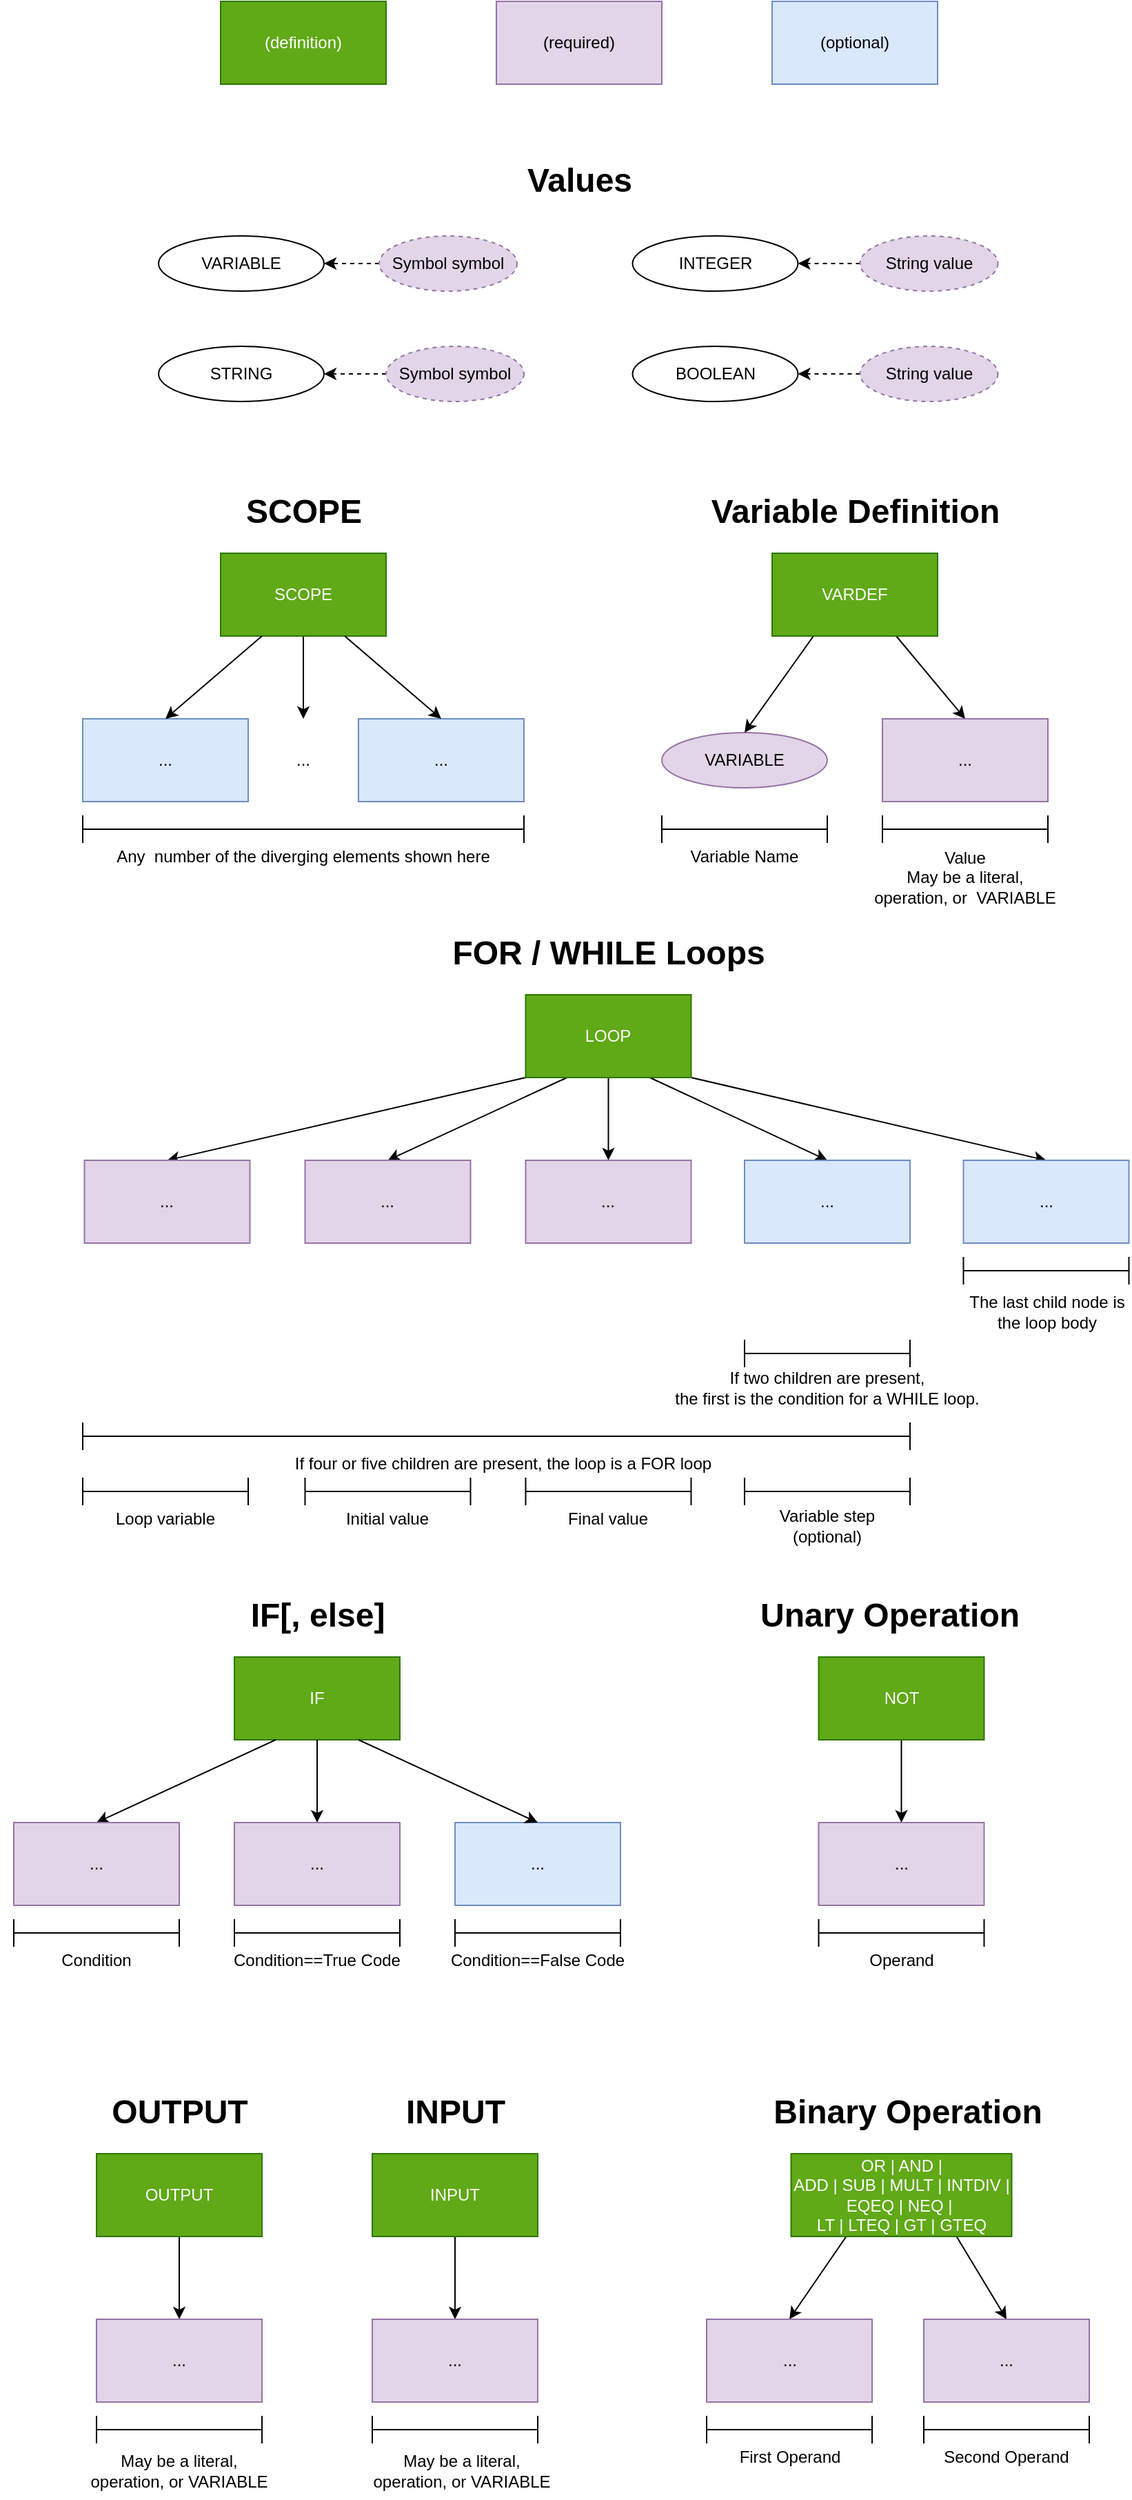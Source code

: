 <mxfile version="13.2.4" type="device" pages="3"><diagram id="3gEUB_VDXbJM-eZZe6hN" name="Constructs"><mxGraphModel dx="1599" dy="1656" grid="1" gridSize="10" guides="1" tooltips="1" connect="1" arrows="1" fold="1" page="1" pageScale="1" pageWidth="850" pageHeight="1100" math="0" shadow="0"><root><mxCell id="7AQj6DCGpAaZ35Ccs6LF-0"/><mxCell id="7AQj6DCGpAaZ35Ccs6LF-1" parent="7AQj6DCGpAaZ35Ccs6LF-0"/><mxCell id="lmhEe7831C_-789y7CmH-0" style="edgeStyle=orthogonalEdgeStyle;rounded=0;orthogonalLoop=1;jettySize=auto;html=1;exitX=0.5;exitY=1;exitDx=0;exitDy=0;startArrow=none;startFill=0;" parent="7AQj6DCGpAaZ35Ccs6LF-1" source="7AQj6DCGpAaZ35Ccs6LF-2" edge="1"><mxGeometry relative="1" as="geometry"><mxPoint x="200" y="210" as="targetPoint"/></mxGeometry></mxCell><mxCell id="7AQj6DCGpAaZ35Ccs6LF-2" value="SCOPE" style="rounded=0;whiteSpace=wrap;html=1;fillColor=#60a917;strokeColor=#2D7600;fontColor=#ffffff;" parent="7AQj6DCGpAaZ35Ccs6LF-1" vertex="1"><mxGeometry x="140" y="90" width="120" height="60" as="geometry"/></mxCell><mxCell id="I7ZKXssRVzEs4WmOMA8v-2" value="..." style="text;html=1;strokeColor=none;fillColor=none;align=center;verticalAlign=middle;whiteSpace=wrap;rounded=0;" parent="7AQj6DCGpAaZ35Ccs6LF-1" vertex="1"><mxGeometry x="180" y="230" width="40" height="20" as="geometry"/></mxCell><mxCell id="I7ZKXssRVzEs4WmOMA8v-3" value="" style="shape=crossbar;whiteSpace=wrap;html=1;rounded=1;" parent="7AQj6DCGpAaZ35Ccs6LF-1" vertex="1"><mxGeometry x="40" y="280" width="320" height="20" as="geometry"/></mxCell><mxCell id="I7ZKXssRVzEs4WmOMA8v-4" value="Any&amp;nbsp; number of the diverging elements shown here" style="text;html=1;strokeColor=none;fillColor=none;align=center;verticalAlign=middle;whiteSpace=wrap;rounded=0;" parent="7AQj6DCGpAaZ35Ccs6LF-1" vertex="1"><mxGeometry x="20" y="300" width="360" height="20" as="geometry"/></mxCell><mxCell id="5PmtXRFKXU0E3YIhtoqN-0" value="..." style="rounded=0;whiteSpace=wrap;html=1;fillColor=#dae8fc;strokeColor=#6c8ebf;" parent="7AQj6DCGpAaZ35Ccs6LF-1" vertex="1"><mxGeometry x="40" y="210" width="120" height="60" as="geometry"/></mxCell><mxCell id="5PmtXRFKXU0E3YIhtoqN-1" value="..." style="rounded=0;whiteSpace=wrap;html=1;fillColor=#dae8fc;strokeColor=#6c8ebf;" parent="7AQj6DCGpAaZ35Ccs6LF-1" vertex="1"><mxGeometry x="240" y="210" width="120" height="60" as="geometry"/></mxCell><mxCell id="JQ-QhIyXEZSSjoAelgjX-1" value="" style="endArrow=classic;html=1;exitX=0.75;exitY=1;exitDx=0;exitDy=0;entryX=0.5;entryY=0;entryDx=0;entryDy=0;" parent="7AQj6DCGpAaZ35Ccs6LF-1" source="7AQj6DCGpAaZ35Ccs6LF-2" target="5PmtXRFKXU0E3YIhtoqN-1" edge="1"><mxGeometry width="50" height="50" relative="1" as="geometry"><mxPoint x="170" y="420" as="sourcePoint"/><mxPoint x="220" y="370" as="targetPoint"/></mxGeometry></mxCell><mxCell id="JQ-QhIyXEZSSjoAelgjX-2" value="" style="endArrow=classic;html=1;exitX=0.25;exitY=1;exitDx=0;exitDy=0;entryX=0.5;entryY=0;entryDx=0;entryDy=0;" parent="7AQj6DCGpAaZ35Ccs6LF-1" source="7AQj6DCGpAaZ35Ccs6LF-2" target="5PmtXRFKXU0E3YIhtoqN-0" edge="1"><mxGeometry width="50" height="50" relative="1" as="geometry"><mxPoint x="175" y="380" as="sourcePoint"/><mxPoint x="225" y="330" as="targetPoint"/></mxGeometry></mxCell><mxCell id="lmhEe7831C_-789y7CmH-1" value="SCOPE" style="text;strokeColor=none;fillColor=none;html=1;fontSize=24;fontStyle=1;verticalAlign=middle;align=center;" parent="7AQj6DCGpAaZ35Ccs6LF-1" vertex="1"><mxGeometry x="150" y="40" width="100" height="40" as="geometry"/></mxCell><mxCell id="rEBL-9URlwLCl6-oXg5d-0" value="VARIABLE" style="ellipse;whiteSpace=wrap;html=1;fillColor=#e1d5e7;strokeColor=#9673a6;" parent="7AQj6DCGpAaZ35Ccs6LF-1" vertex="1"><mxGeometry x="460" y="220" width="120" height="40" as="geometry"/></mxCell><mxCell id="rEBL-9URlwLCl6-oXg5d-1" value="" style="endArrow=classic;html=1;entryX=0.5;entryY=0;entryDx=0;entryDy=0;exitX=0.75;exitY=1;exitDx=0;exitDy=0;" parent="7AQj6DCGpAaZ35Ccs6LF-1" source="rEBL-9URlwLCl6-oXg5d-6" target="rEBL-9URlwLCl6-oXg5d-7" edge="1"><mxGeometry width="50" height="50" relative="1" as="geometry"><mxPoint x="581.04" y="156" as="sourcePoint"/><mxPoint x="500" y="220" as="targetPoint"/></mxGeometry></mxCell><mxCell id="rEBL-9URlwLCl6-oXg5d-2" value="" style="endArrow=classic;html=1;exitX=0.25;exitY=1;exitDx=0;exitDy=0;entryX=0.5;entryY=0;entryDx=0;entryDy=0;" parent="7AQj6DCGpAaZ35Ccs6LF-1" source="rEBL-9URlwLCl6-oXg5d-6" target="rEBL-9URlwLCl6-oXg5d-0" edge="1"><mxGeometry width="50" height="50" relative="1" as="geometry"><mxPoint x="571.716" y="148.284" as="sourcePoint"/><mxPoint x="690" y="430" as="targetPoint"/></mxGeometry></mxCell><mxCell id="rEBL-9URlwLCl6-oXg5d-3" value="Value&lt;br&gt;May be a literal, operation, or&amp;nbsp;&amp;nbsp;VARIABLE" style="text;html=1;strokeColor=none;fillColor=none;align=center;verticalAlign=middle;whiteSpace=wrap;rounded=0;" parent="7AQj6DCGpAaZ35Ccs6LF-1" vertex="1"><mxGeometry x="610" y="300" width="140" height="50" as="geometry"/></mxCell><mxCell id="rEBL-9URlwLCl6-oXg5d-4" value="" style="shape=crossbar;whiteSpace=wrap;html=1;rounded=1;" parent="7AQj6DCGpAaZ35Ccs6LF-1" vertex="1"><mxGeometry x="460" y="280" width="120" height="20" as="geometry"/></mxCell><mxCell id="rEBL-9URlwLCl6-oXg5d-5" value="Variable Name" style="text;html=1;strokeColor=none;fillColor=none;align=center;verticalAlign=middle;whiteSpace=wrap;rounded=0;" parent="7AQj6DCGpAaZ35Ccs6LF-1" vertex="1"><mxGeometry x="465" y="300" width="110" height="20" as="geometry"/></mxCell><mxCell id="rEBL-9URlwLCl6-oXg5d-6" value="VARDEF" style="rounded=0;whiteSpace=wrap;html=1;fillColor=#60a917;strokeColor=#2D7600;fontColor=#ffffff;" parent="7AQj6DCGpAaZ35Ccs6LF-1" vertex="1"><mxGeometry x="540" y="90" width="120" height="60" as="geometry"/></mxCell><mxCell id="rEBL-9URlwLCl6-oXg5d-7" value="..." style="rounded=0;whiteSpace=wrap;html=1;fillColor=#e1d5e7;strokeColor=#9673a6;" parent="7AQj6DCGpAaZ35Ccs6LF-1" vertex="1"><mxGeometry x="620" y="210" width="120" height="60" as="geometry"/></mxCell><mxCell id="rEBL-9URlwLCl6-oXg5d-8" value="" style="shape=crossbar;whiteSpace=wrap;html=1;rounded=1;" parent="7AQj6DCGpAaZ35Ccs6LF-1" vertex="1"><mxGeometry x="620" y="280" width="120" height="20" as="geometry"/></mxCell><mxCell id="rEBL-9URlwLCl6-oXg5d-9" value="Variable Definition" style="text;strokeColor=none;fillColor=none;html=1;fontSize=24;fontStyle=1;verticalAlign=middle;align=center;labelBackgroundColor=none;" parent="7AQj6DCGpAaZ35Ccs6LF-1" vertex="1"><mxGeometry x="550" y="40" width="100" height="40" as="geometry"/></mxCell><mxCell id="GWzWC2e_Xk0r2HBeWY30-0" value="IF" style="rounded=0;whiteSpace=wrap;html=1;fillColor=#60a917;strokeColor=#2D7600;fontColor=#ffffff;" parent="7AQj6DCGpAaZ35Ccs6LF-1" vertex="1"><mxGeometry x="150" y="890" width="120" height="60" as="geometry"/></mxCell><mxCell id="GWzWC2e_Xk0r2HBeWY30-1" value="..." style="rounded=0;whiteSpace=wrap;html=1;fillColor=#ffe6cc;strokeColor=#d79b00;" parent="7AQj6DCGpAaZ35Ccs6LF-1" vertex="1"><mxGeometry x="150" y="1010" width="120" height="60" as="geometry"/></mxCell><mxCell id="GWzWC2e_Xk0r2HBeWY30-2" value="..." style="rounded=0;whiteSpace=wrap;html=1;fillColor=#dae8fc;strokeColor=#6c8ebf;" parent="7AQj6DCGpAaZ35Ccs6LF-1" vertex="1"><mxGeometry x="310" y="1010" width="120" height="60" as="geometry"/></mxCell><mxCell id="GWzWC2e_Xk0r2HBeWY30-3" value="..." style="rounded=0;whiteSpace=wrap;html=1;fillColor=#ffe6cc;strokeColor=#d79b00;" parent="7AQj6DCGpAaZ35Ccs6LF-1" vertex="1"><mxGeometry x="-10" y="1010" width="120" height="60" as="geometry"/></mxCell><mxCell id="GWzWC2e_Xk0r2HBeWY30-4" value="" style="shape=crossbar;whiteSpace=wrap;html=1;rounded=1;" parent="7AQj6DCGpAaZ35Ccs6LF-1" vertex="1"><mxGeometry x="-10" y="1080" width="120" height="20" as="geometry"/></mxCell><mxCell id="GWzWC2e_Xk0r2HBeWY30-5" value="" style="shape=crossbar;whiteSpace=wrap;html=1;rounded=1;" parent="7AQj6DCGpAaZ35Ccs6LF-1" vertex="1"><mxGeometry x="150" y="1080" width="120" height="20" as="geometry"/></mxCell><mxCell id="GWzWC2e_Xk0r2HBeWY30-6" value="" style="shape=crossbar;whiteSpace=wrap;html=1;rounded=1;" parent="7AQj6DCGpAaZ35Ccs6LF-1" vertex="1"><mxGeometry x="310" y="1080" width="120" height="20" as="geometry"/></mxCell><mxCell id="GWzWC2e_Xk0r2HBeWY30-7" value="Condition" style="text;html=1;strokeColor=none;fillColor=none;align=center;verticalAlign=middle;whiteSpace=wrap;rounded=0;" parent="7AQj6DCGpAaZ35Ccs6LF-1" vertex="1"><mxGeometry x="-20" y="1100" width="140" height="20" as="geometry"/></mxCell><mxCell id="GWzWC2e_Xk0r2HBeWY30-8" value="Condition==True Code" style="text;html=1;strokeColor=none;fillColor=none;align=center;verticalAlign=middle;whiteSpace=wrap;rounded=0;" parent="7AQj6DCGpAaZ35Ccs6LF-1" vertex="1"><mxGeometry x="140" y="1100" width="140" height="20" as="geometry"/></mxCell><mxCell id="GWzWC2e_Xk0r2HBeWY30-9" value="Condition==False Code" style="text;html=1;strokeColor=none;fillColor=none;align=center;verticalAlign=middle;whiteSpace=wrap;rounded=0;" parent="7AQj6DCGpAaZ35Ccs6LF-1" vertex="1"><mxGeometry x="300" y="1100" width="140" height="20" as="geometry"/></mxCell><mxCell id="GWzWC2e_Xk0r2HBeWY30-10" value="" style="endArrow=classic;html=1;exitX=0.75;exitY=1;exitDx=0;exitDy=0;entryX=0.5;entryY=0;entryDx=0;entryDy=0;" parent="7AQj6DCGpAaZ35Ccs6LF-1" source="GWzWC2e_Xk0r2HBeWY30-0" target="GWzWC2e_Xk0r2HBeWY30-2" edge="1"><mxGeometry width="50" height="50" relative="1" as="geometry"><mxPoint x="210" y="1060" as="sourcePoint"/><mxPoint x="260" y="1010" as="targetPoint"/></mxGeometry></mxCell><mxCell id="GWzWC2e_Xk0r2HBeWY30-11" value="" style="endArrow=classic;html=1;exitX=0.5;exitY=1;exitDx=0;exitDy=0;entryX=0.5;entryY=0;entryDx=0;entryDy=0;" parent="7AQj6DCGpAaZ35Ccs6LF-1" source="GWzWC2e_Xk0r2HBeWY30-0" target="GWzWC2e_Xk0r2HBeWY30-1" edge="1"><mxGeometry width="50" height="50" relative="1" as="geometry"><mxPoint x="210" y="1060" as="sourcePoint"/><mxPoint x="260" y="1010" as="targetPoint"/></mxGeometry></mxCell><mxCell id="GWzWC2e_Xk0r2HBeWY30-12" value="" style="endArrow=classic;html=1;exitX=0.25;exitY=1;exitDx=0;exitDy=0;entryX=0.5;entryY=0;entryDx=0;entryDy=0;" parent="7AQj6DCGpAaZ35Ccs6LF-1" source="GWzWC2e_Xk0r2HBeWY30-0" target="GWzWC2e_Xk0r2HBeWY30-3" edge="1"><mxGeometry width="50" height="50" relative="1" as="geometry"><mxPoint x="210" y="1060" as="sourcePoint"/><mxPoint x="260" y="1010" as="targetPoint"/></mxGeometry></mxCell><mxCell id="GWzWC2e_Xk0r2HBeWY30-13" value="..." style="rounded=0;whiteSpace=wrap;html=1;fillColor=#ffe6cc;strokeColor=#d79b00;" parent="7AQj6DCGpAaZ35Ccs6LF-1" vertex="1"><mxGeometry x="-10" y="1010" width="120" height="60" as="geometry"/></mxCell><mxCell id="GWzWC2e_Xk0r2HBeWY30-14" value="..." style="rounded=0;whiteSpace=wrap;html=1;fillColor=#ffe6cc;strokeColor=#d79b00;" parent="7AQj6DCGpAaZ35Ccs6LF-1" vertex="1"><mxGeometry x="150" y="1010" width="120" height="60" as="geometry"/></mxCell><mxCell id="GWzWC2e_Xk0r2HBeWY30-15" value="..." style="rounded=0;whiteSpace=wrap;html=1;fillColor=#e1d5e7;strokeColor=#9673a6;" parent="7AQj6DCGpAaZ35Ccs6LF-1" vertex="1"><mxGeometry x="-10" y="1010" width="120" height="60" as="geometry"/></mxCell><mxCell id="GWzWC2e_Xk0r2HBeWY30-16" value="..." style="rounded=0;whiteSpace=wrap;html=1;fillColor=#e1d5e7;strokeColor=#9673a6;" parent="7AQj6DCGpAaZ35Ccs6LF-1" vertex="1"><mxGeometry x="150" y="1010" width="120" height="60" as="geometry"/></mxCell><mxCell id="GWzWC2e_Xk0r2HBeWY30-17" value="IF[, else]" style="text;strokeColor=none;fillColor=none;html=1;fontSize=24;fontStyle=1;verticalAlign=middle;align=center;labelBackgroundColor=none;" parent="7AQj6DCGpAaZ35Ccs6LF-1" vertex="1"><mxGeometry x="160" y="840" width="100" height="40" as="geometry"/></mxCell><mxCell id="4lCH5jYpip824H-FSA8n-0" style="edgeStyle=orthogonalEdgeStyle;curved=1;orthogonalLoop=1;jettySize=auto;html=1;exitX=0.5;exitY=1;exitDx=0;exitDy=0;entryX=0.5;entryY=0;entryDx=0;entryDy=0;" parent="7AQj6DCGpAaZ35Ccs6LF-1" source="4lCH5jYpip824H-FSA8n-1" target="4lCH5jYpip824H-FSA8n-3" edge="1"><mxGeometry relative="1" as="geometry"/></mxCell><mxCell id="4lCH5jYpip824H-FSA8n-1" value="OUTPUT" style="rounded=0;whiteSpace=wrap;html=1;fillColor=#60a917;strokeColor=#2D7600;fontColor=#ffffff;" parent="7AQj6DCGpAaZ35Ccs6LF-1" vertex="1"><mxGeometry x="50" y="1250" width="120" height="60" as="geometry"/></mxCell><mxCell id="4lCH5jYpip824H-FSA8n-3" value="..." style="rounded=0;whiteSpace=wrap;html=1;fillColor=#e1d5e7;strokeColor=#9673a6;" parent="7AQj6DCGpAaZ35Ccs6LF-1" vertex="1"><mxGeometry x="50" y="1370" width="120" height="60" as="geometry"/></mxCell><mxCell id="4lCH5jYpip824H-FSA8n-6" value="" style="shape=crossbar;whiteSpace=wrap;html=1;rounded=1;" parent="7AQj6DCGpAaZ35Ccs6LF-1" vertex="1"><mxGeometry x="50" y="1440" width="120" height="20" as="geometry"/></mxCell><mxCell id="4lCH5jYpip824H-FSA8n-7" style="edgeStyle=orthogonalEdgeStyle;curved=1;orthogonalLoop=1;jettySize=auto;html=1;exitX=0.5;exitY=1;exitDx=0;exitDy=0;entryX=0.5;entryY=0;entryDx=0;entryDy=0;" parent="7AQj6DCGpAaZ35Ccs6LF-1" source="4lCH5jYpip824H-FSA8n-8" target="4lCH5jYpip824H-FSA8n-10" edge="1"><mxGeometry relative="1" as="geometry"/></mxCell><mxCell id="4lCH5jYpip824H-FSA8n-8" value="INPUT" style="rounded=0;whiteSpace=wrap;html=1;fillColor=#60a917;strokeColor=#2D7600;fontColor=#ffffff;" parent="7AQj6DCGpAaZ35Ccs6LF-1" vertex="1"><mxGeometry x="250" y="1250" width="120" height="60" as="geometry"/></mxCell><mxCell id="4lCH5jYpip824H-FSA8n-10" value="..." style="rounded=0;whiteSpace=wrap;html=1;fillColor=#e1d5e7;strokeColor=#9673a6;" parent="7AQj6DCGpAaZ35Ccs6LF-1" vertex="1"><mxGeometry x="250" y="1370" width="120" height="60" as="geometry"/></mxCell><mxCell id="4lCH5jYpip824H-FSA8n-13" value="" style="shape=crossbar;whiteSpace=wrap;html=1;rounded=1;" parent="7AQj6DCGpAaZ35Ccs6LF-1" vertex="1"><mxGeometry x="250" y="1440" width="120" height="20" as="geometry"/></mxCell><mxCell id="4lCH5jYpip824H-FSA8n-14" value="OUTPUT" style="text;strokeColor=none;fillColor=none;html=1;fontSize=24;fontStyle=1;verticalAlign=middle;align=center;labelBackgroundColor=none;" parent="7AQj6DCGpAaZ35Ccs6LF-1" vertex="1"><mxGeometry x="60" y="1200" width="100" height="40" as="geometry"/></mxCell><mxCell id="4lCH5jYpip824H-FSA8n-15" value="INPUT" style="text;strokeColor=none;fillColor=none;html=1;fontSize=24;fontStyle=1;verticalAlign=middle;align=center;labelBackgroundColor=none;" parent="7AQj6DCGpAaZ35Ccs6LF-1" vertex="1"><mxGeometry x="260" y="1200" width="100" height="40" as="geometry"/></mxCell><mxCell id="4lCH5jYpip824H-FSA8n-16" value="May be a literal, &lt;br&gt;operation, or VARIABLE" style="text;html=1;strokeColor=none;fillColor=none;align=center;verticalAlign=middle;whiteSpace=wrap;rounded=0;labelBackgroundColor=none;" parent="7AQj6DCGpAaZ35Ccs6LF-1" vertex="1"><mxGeometry x="30" y="1460" width="160" height="40" as="geometry"/></mxCell><mxCell id="JWPm9N3qNCtaOrcP0Yvb-0" value="" style="endArrow=classic;html=1;entryX=0.5;entryY=0;entryDx=0;entryDy=0;exitX=0.75;exitY=1;exitDx=0;exitDy=0;" parent="7AQj6DCGpAaZ35Ccs6LF-1" source="JWPm9N3qNCtaOrcP0Yvb-4" target="JWPm9N3qNCtaOrcP0Yvb-5" edge="1"><mxGeometry width="50" height="50" relative="1" as="geometry"><mxPoint x="614.79" y="1316" as="sourcePoint"/><mxPoint x="533.75" y="1380" as="targetPoint"/></mxGeometry></mxCell><mxCell id="JWPm9N3qNCtaOrcP0Yvb-1" value="" style="endArrow=classic;html=1;exitX=0.25;exitY=1;exitDx=0;exitDy=0;entryX=0.5;entryY=0;entryDx=0;entryDy=0;" parent="7AQj6DCGpAaZ35Ccs6LF-1" source="JWPm9N3qNCtaOrcP0Yvb-4" target="JWPm9N3qNCtaOrcP0Yvb-7" edge="1"><mxGeometry width="50" height="50" relative="1" as="geometry"><mxPoint x="605.466" y="1308.284" as="sourcePoint"/><mxPoint x="473.75" y="1380" as="targetPoint"/></mxGeometry></mxCell><mxCell id="JWPm9N3qNCtaOrcP0Yvb-2" value="" style="shape=crossbar;whiteSpace=wrap;html=1;rounded=1;" parent="7AQj6DCGpAaZ35Ccs6LF-1" vertex="1"><mxGeometry x="492.5" y="1440" width="120" height="20" as="geometry"/></mxCell><mxCell id="JWPm9N3qNCtaOrcP0Yvb-3" value="First Operand" style="text;html=1;strokeColor=none;fillColor=none;align=center;verticalAlign=middle;whiteSpace=wrap;rounded=0;" parent="7AQj6DCGpAaZ35Ccs6LF-1" vertex="1"><mxGeometry x="497.5" y="1460" width="110" height="20" as="geometry"/></mxCell><mxCell id="JWPm9N3qNCtaOrcP0Yvb-4" value="OR | AND | &lt;br&gt;ADD | SUB | MULT | INTDIV | EQEQ | NEQ |&amp;nbsp;&lt;br&gt;LT | LTEQ | GT | GTEQ" style="rounded=0;whiteSpace=wrap;html=1;fillColor=#60a917;strokeColor=#2D7600;fontColor=#ffffff;" parent="7AQj6DCGpAaZ35Ccs6LF-1" vertex="1"><mxGeometry x="553.75" y="1250" width="160" height="60" as="geometry"/></mxCell><mxCell id="JWPm9N3qNCtaOrcP0Yvb-5" value="..." style="rounded=0;whiteSpace=wrap;html=1;fillColor=#e1d5e7;strokeColor=#9673a6;" parent="7AQj6DCGpAaZ35Ccs6LF-1" vertex="1"><mxGeometry x="650" y="1370" width="120" height="60" as="geometry"/></mxCell><mxCell id="JWPm9N3qNCtaOrcP0Yvb-6" value="" style="shape=crossbar;whiteSpace=wrap;html=1;rounded=1;" parent="7AQj6DCGpAaZ35Ccs6LF-1" vertex="1"><mxGeometry x="650" y="1440" width="120" height="20" as="geometry"/></mxCell><mxCell id="JWPm9N3qNCtaOrcP0Yvb-7" value="..." style="rounded=0;whiteSpace=wrap;html=1;fillColor=#e1d5e7;strokeColor=#9673a6;" parent="7AQj6DCGpAaZ35Ccs6LF-1" vertex="1"><mxGeometry x="492.5" y="1370" width="120" height="60" as="geometry"/></mxCell><mxCell id="JWPm9N3qNCtaOrcP0Yvb-8" value="Binary Operation" style="text;strokeColor=none;fillColor=none;html=1;fontSize=24;fontStyle=1;verticalAlign=middle;align=center;labelBackgroundColor=none;" parent="7AQj6DCGpAaZ35Ccs6LF-1" vertex="1"><mxGeometry x="587.5" y="1200" width="100" height="40" as="geometry"/></mxCell><mxCell id="JWPm9N3qNCtaOrcP0Yvb-9" value="Second Operand" style="text;html=1;strokeColor=none;fillColor=none;align=center;verticalAlign=middle;whiteSpace=wrap;rounded=0;" parent="7AQj6DCGpAaZ35Ccs6LF-1" vertex="1"><mxGeometry x="655" y="1460" width="110" height="20" as="geometry"/></mxCell><mxCell id="JWPm9N3qNCtaOrcP0Yvb-10" value="" style="shape=crossbar;whiteSpace=wrap;html=1;rounded=1;" parent="7AQj6DCGpAaZ35Ccs6LF-1" vertex="1"><mxGeometry x="573.75" y="1080" width="120" height="20" as="geometry"/></mxCell><mxCell id="JWPm9N3qNCtaOrcP0Yvb-11" value="Operand" style="text;html=1;strokeColor=none;fillColor=none;align=center;verticalAlign=middle;whiteSpace=wrap;rounded=0;" parent="7AQj6DCGpAaZ35Ccs6LF-1" vertex="1"><mxGeometry x="578.75" y="1100" width="110" height="20" as="geometry"/></mxCell><mxCell id="JWPm9N3qNCtaOrcP0Yvb-12" value="..." style="rounded=0;whiteSpace=wrap;html=1;fillColor=#e1d5e7;strokeColor=#9673a6;" parent="7AQj6DCGpAaZ35Ccs6LF-1" vertex="1"><mxGeometry x="573.75" y="1010" width="120" height="60" as="geometry"/></mxCell><mxCell id="JWPm9N3qNCtaOrcP0Yvb-13" value="Unary Operation" style="text;strokeColor=none;fillColor=none;html=1;fontSize=24;fontStyle=1;verticalAlign=middle;align=center;labelBackgroundColor=none;" parent="7AQj6DCGpAaZ35Ccs6LF-1" vertex="1"><mxGeometry x="575" y="840" width="100" height="40" as="geometry"/></mxCell><mxCell id="eTAmkxJALa0yzcf3sGs0-0" value="(optional)" style="rounded=0;whiteSpace=wrap;html=1;fillColor=#dae8fc;strokeColor=#6c8ebf;" parent="7AQj6DCGpAaZ35Ccs6LF-1" vertex="1"><mxGeometry x="540" y="-310" width="120" height="60" as="geometry"/></mxCell><mxCell id="eTAmkxJALa0yzcf3sGs0-1" value="(required)" style="rounded=0;whiteSpace=wrap;html=1;fillColor=#e1d5e7;strokeColor=#9673a6;" parent="7AQj6DCGpAaZ35Ccs6LF-1" vertex="1"><mxGeometry x="340" y="-310" width="120" height="60" as="geometry"/></mxCell><mxCell id="eTAmkxJALa0yzcf3sGs0-2" value="(definition)" style="rounded=0;whiteSpace=wrap;html=1;fillColor=#60a917;strokeColor=#2D7600;fontColor=#ffffff;" parent="7AQj6DCGpAaZ35Ccs6LF-1" vertex="1"><mxGeometry x="140" y="-310" width="120" height="60" as="geometry"/></mxCell><mxCell id="qlFILjFyc_HGkbXNcc-J-0" value="VARIABLE" style="ellipse;whiteSpace=wrap;html=1;" parent="7AQj6DCGpAaZ35Ccs6LF-1" vertex="1"><mxGeometry x="95.0" y="-140" width="120" height="40" as="geometry"/></mxCell><mxCell id="qlFILjFyc_HGkbXNcc-J-1" style="edgeStyle=orthogonalEdgeStyle;rounded=0;orthogonalLoop=1;jettySize=auto;html=1;exitX=0;exitY=0.5;exitDx=0;exitDy=0;entryX=1;entryY=0.5;entryDx=0;entryDy=0;dashed=1;" parent="7AQj6DCGpAaZ35Ccs6LF-1" source="qlFILjFyc_HGkbXNcc-J-2" target="qlFILjFyc_HGkbXNcc-J-0" edge="1"><mxGeometry relative="1" as="geometry"/></mxCell><mxCell id="qlFILjFyc_HGkbXNcc-J-2" value="Symbol symbol" style="ellipse;whiteSpace=wrap;html=1;align=center;dashed=1;fillColor=#e1d5e7;strokeColor=#9673a6;" parent="7AQj6DCGpAaZ35Ccs6LF-1" vertex="1"><mxGeometry x="255" y="-140" width="100" height="40" as="geometry"/></mxCell><mxCell id="qlFILjFyc_HGkbXNcc-J-3" value="STRING" style="ellipse;whiteSpace=wrap;html=1;" parent="7AQj6DCGpAaZ35Ccs6LF-1" vertex="1"><mxGeometry x="95.0" y="-60" width="120" height="40" as="geometry"/></mxCell><mxCell id="qlFILjFyc_HGkbXNcc-J-4" style="edgeStyle=orthogonalEdgeStyle;rounded=0;orthogonalLoop=1;jettySize=auto;html=1;exitX=0;exitY=0.5;exitDx=0;exitDy=0;entryX=1;entryY=0.5;entryDx=0;entryDy=0;dashed=1;" parent="7AQj6DCGpAaZ35Ccs6LF-1" source="qlFILjFyc_HGkbXNcc-J-5" target="qlFILjFyc_HGkbXNcc-J-3" edge="1"><mxGeometry relative="1" as="geometry"/></mxCell><mxCell id="qlFILjFyc_HGkbXNcc-J-5" value="Symbol symbol" style="ellipse;whiteSpace=wrap;html=1;align=center;dashed=1;fillColor=#e1d5e7;strokeColor=#9673a6;" parent="7AQj6DCGpAaZ35Ccs6LF-1" vertex="1"><mxGeometry x="260" y="-60" width="100" height="40" as="geometry"/></mxCell><mxCell id="qlFILjFyc_HGkbXNcc-J-6" value="INTEGER" style="ellipse;whiteSpace=wrap;html=1;" parent="7AQj6DCGpAaZ35Ccs6LF-1" vertex="1"><mxGeometry x="438.75" y="-140" width="120" height="40" as="geometry"/></mxCell><mxCell id="qlFILjFyc_HGkbXNcc-J-7" style="edgeStyle=orthogonalEdgeStyle;rounded=0;orthogonalLoop=1;jettySize=auto;html=1;exitX=0;exitY=0.5;exitDx=0;exitDy=0;entryX=1;entryY=0.5;entryDx=0;entryDy=0;dashed=1;" parent="7AQj6DCGpAaZ35Ccs6LF-1" source="qlFILjFyc_HGkbXNcc-J-8" target="qlFILjFyc_HGkbXNcc-J-6" edge="1"><mxGeometry relative="1" as="geometry"/></mxCell><mxCell id="qlFILjFyc_HGkbXNcc-J-8" value="String value" style="ellipse;whiteSpace=wrap;html=1;align=center;dashed=1;fillColor=#e1d5e7;strokeColor=#9673a6;" parent="7AQj6DCGpAaZ35Ccs6LF-1" vertex="1"><mxGeometry x="603.75" y="-140" width="100" height="40" as="geometry"/></mxCell><mxCell id="qlFILjFyc_HGkbXNcc-J-9" value="Values" style="text;strokeColor=none;fillColor=none;html=1;fontSize=24;fontStyle=1;verticalAlign=middle;align=center;dashed=1;" parent="7AQj6DCGpAaZ35Ccs6LF-1" vertex="1"><mxGeometry x="350" y="-200" width="100" height="40" as="geometry"/></mxCell><mxCell id="qlFILjFyc_HGkbXNcc-J-10" value="BOOLEAN" style="ellipse;whiteSpace=wrap;html=1;" parent="7AQj6DCGpAaZ35Ccs6LF-1" vertex="1"><mxGeometry x="438.75" y="-60" width="120" height="40" as="geometry"/></mxCell><mxCell id="qlFILjFyc_HGkbXNcc-J-11" style="edgeStyle=orthogonalEdgeStyle;rounded=0;orthogonalLoop=1;jettySize=auto;html=1;exitX=0;exitY=0.5;exitDx=0;exitDy=0;entryX=1;entryY=0.5;entryDx=0;entryDy=0;dashed=1;" parent="7AQj6DCGpAaZ35Ccs6LF-1" source="qlFILjFyc_HGkbXNcc-J-12" target="qlFILjFyc_HGkbXNcc-J-10" edge="1"><mxGeometry relative="1" as="geometry"/></mxCell><mxCell id="qlFILjFyc_HGkbXNcc-J-12" value="String value" style="ellipse;whiteSpace=wrap;html=1;align=center;dashed=1;fillColor=#e1d5e7;strokeColor=#9673a6;" parent="7AQj6DCGpAaZ35Ccs6LF-1" vertex="1"><mxGeometry x="603.75" y="-60" width="100" height="40" as="geometry"/></mxCell><mxCell id="qlFILjFyc_HGkbXNcc-J-14" style="edgeStyle=orthogonalEdgeStyle;rounded=0;orthogonalLoop=1;jettySize=auto;html=1;exitX=0.5;exitY=1;exitDx=0;exitDy=0;entryX=0.5;entryY=0;entryDx=0;entryDy=0;endArrow=classic;endFill=1;" parent="7AQj6DCGpAaZ35Ccs6LF-1" source="qlFILjFyc_HGkbXNcc-J-13" target="JWPm9N3qNCtaOrcP0Yvb-12" edge="1"><mxGeometry relative="1" as="geometry"/></mxCell><mxCell id="qlFILjFyc_HGkbXNcc-J-13" value="NOT" style="rounded=0;whiteSpace=wrap;html=1;fillColor=#60a917;strokeColor=#2D7600;fontColor=#ffffff;" parent="7AQj6DCGpAaZ35Ccs6LF-1" vertex="1"><mxGeometry x="573.75" y="890" width="120" height="60" as="geometry"/></mxCell><mxCell id="qlFILjFyc_HGkbXNcc-J-15" value="May be a literal, &lt;br&gt;operation, or VARIABLE" style="text;html=1;strokeColor=none;fillColor=none;align=center;verticalAlign=middle;whiteSpace=wrap;rounded=0;labelBackgroundColor=none;" parent="7AQj6DCGpAaZ35Ccs6LF-1" vertex="1"><mxGeometry x="235" y="1460" width="160" height="40" as="geometry"/></mxCell><mxCell id="hhkkALsGKD4KZkRWZxLG-21" style="rounded=0;orthogonalLoop=1;jettySize=auto;html=1;exitX=0;exitY=1;exitDx=0;exitDy=0;entryX=0.5;entryY=0;entryDx=0;entryDy=0;" edge="1" parent="7AQj6DCGpAaZ35Ccs6LF-1" source="hhkkALsGKD4KZkRWZxLG-0" target="hhkkALsGKD4KZkRWZxLG-5"><mxGeometry relative="1" as="geometry"/></mxCell><mxCell id="hhkkALsGKD4KZkRWZxLG-22" style="edgeStyle=none;rounded=0;orthogonalLoop=1;jettySize=auto;html=1;exitX=0.25;exitY=1;exitDx=0;exitDy=0;entryX=0.5;entryY=0;entryDx=0;entryDy=0;" edge="1" parent="7AQj6DCGpAaZ35Ccs6LF-1" source="hhkkALsGKD4KZkRWZxLG-0" target="hhkkALsGKD4KZkRWZxLG-4"><mxGeometry relative="1" as="geometry"/></mxCell><mxCell id="hhkkALsGKD4KZkRWZxLG-23" style="edgeStyle=none;rounded=0;orthogonalLoop=1;jettySize=auto;html=1;exitX=0.5;exitY=1;exitDx=0;exitDy=0;entryX=0.5;entryY=0;entryDx=0;entryDy=0;" edge="1" parent="7AQj6DCGpAaZ35Ccs6LF-1" source="hhkkALsGKD4KZkRWZxLG-0" target="hhkkALsGKD4KZkRWZxLG-3"><mxGeometry relative="1" as="geometry"/></mxCell><mxCell id="hhkkALsGKD4KZkRWZxLG-24" style="edgeStyle=none;rounded=0;orthogonalLoop=1;jettySize=auto;html=1;exitX=0.75;exitY=1;exitDx=0;exitDy=0;entryX=0.5;entryY=0;entryDx=0;entryDy=0;" edge="1" parent="7AQj6DCGpAaZ35Ccs6LF-1" source="hhkkALsGKD4KZkRWZxLG-0" target="hhkkALsGKD4KZkRWZxLG-2"><mxGeometry relative="1" as="geometry"/></mxCell><mxCell id="hhkkALsGKD4KZkRWZxLG-25" style="edgeStyle=none;rounded=0;orthogonalLoop=1;jettySize=auto;html=1;exitX=1;exitY=1;exitDx=0;exitDy=0;entryX=0.5;entryY=0;entryDx=0;entryDy=0;" edge="1" parent="7AQj6DCGpAaZ35Ccs6LF-1" source="hhkkALsGKD4KZkRWZxLG-0" target="hhkkALsGKD4KZkRWZxLG-1"><mxGeometry relative="1" as="geometry"/></mxCell><mxCell id="hhkkALsGKD4KZkRWZxLG-0" value="LOOP" style="rounded=0;whiteSpace=wrap;html=1;fillColor=#60a917;strokeColor=#2D7600;fontColor=#ffffff;" vertex="1" parent="7AQj6DCGpAaZ35Ccs6LF-1"><mxGeometry x="361.25" y="410" width="120" height="60" as="geometry"/></mxCell><mxCell id="hhkkALsGKD4KZkRWZxLG-1" value="..." style="rounded=0;whiteSpace=wrap;html=1;fillColor=#dae8fc;strokeColor=#6c8ebf;" vertex="1" parent="7AQj6DCGpAaZ35Ccs6LF-1"><mxGeometry x="678.75" y="530" width="120" height="60" as="geometry"/></mxCell><mxCell id="hhkkALsGKD4KZkRWZxLG-2" value="..." style="rounded=0;whiteSpace=wrap;html=1;fillColor=#dae8fc;strokeColor=#6c8ebf;" vertex="1" parent="7AQj6DCGpAaZ35Ccs6LF-1"><mxGeometry x="520" y="530" width="120" height="60" as="geometry"/></mxCell><mxCell id="hhkkALsGKD4KZkRWZxLG-3" value="..." style="rounded=0;whiteSpace=wrap;html=1;fillColor=#e1d5e7;strokeColor=#9673a6;" vertex="1" parent="7AQj6DCGpAaZ35Ccs6LF-1"><mxGeometry x="361.25" y="530" width="120" height="60" as="geometry"/></mxCell><mxCell id="hhkkALsGKD4KZkRWZxLG-4" value="..." style="rounded=0;whiteSpace=wrap;html=1;fillColor=#e1d5e7;strokeColor=#9673a6;" vertex="1" parent="7AQj6DCGpAaZ35Ccs6LF-1"><mxGeometry x="201.25" y="530" width="120" height="60" as="geometry"/></mxCell><mxCell id="hhkkALsGKD4KZkRWZxLG-5" value="..." style="rounded=0;whiteSpace=wrap;html=1;fillColor=#e1d5e7;strokeColor=#9673a6;" vertex="1" parent="7AQj6DCGpAaZ35Ccs6LF-1"><mxGeometry x="41.25" y="530" width="120" height="60" as="geometry"/></mxCell><mxCell id="hhkkALsGKD4KZkRWZxLG-6" value="" style="shape=crossbar;whiteSpace=wrap;html=1;rounded=1;" vertex="1" parent="7AQj6DCGpAaZ35Ccs6LF-1"><mxGeometry x="678.75" y="600" width="120" height="20" as="geometry"/></mxCell><mxCell id="hhkkALsGKD4KZkRWZxLG-7" value="If two children are present, &lt;br&gt;the first is the condition for a WHILE loop." style="text;html=1;strokeColor=none;fillColor=none;align=center;verticalAlign=middle;whiteSpace=wrap;rounded=0;" vertex="1" parent="7AQj6DCGpAaZ35Ccs6LF-1"><mxGeometry x="465" y="680" width="230" height="30" as="geometry"/></mxCell><mxCell id="hhkkALsGKD4KZkRWZxLG-8" value="" style="shape=crossbar;whiteSpace=wrap;html=1;rounded=1;" vertex="1" parent="7AQj6DCGpAaZ35Ccs6LF-1"><mxGeometry x="520" y="660" width="120" height="20" as="geometry"/></mxCell><mxCell id="hhkkALsGKD4KZkRWZxLG-9" value="The last child node is the loop body" style="text;html=1;strokeColor=none;fillColor=none;align=center;verticalAlign=middle;whiteSpace=wrap;rounded=0;" vertex="1" parent="7AQj6DCGpAaZ35Ccs6LF-1"><mxGeometry x="678.75" y="620" width="121.25" height="40" as="geometry"/></mxCell><mxCell id="hhkkALsGKD4KZkRWZxLG-10" value="" style="shape=crossbar;whiteSpace=wrap;html=1;rounded=1;" vertex="1" parent="7AQj6DCGpAaZ35Ccs6LF-1"><mxGeometry x="40" y="720" width="600" height="20" as="geometry"/></mxCell><mxCell id="hhkkALsGKD4KZkRWZxLG-11" value="If four or five children are present, the loop is a FOR loop" style="text;html=1;strokeColor=none;fillColor=none;align=center;verticalAlign=middle;whiteSpace=wrap;rounded=0;" vertex="1" parent="7AQj6DCGpAaZ35Ccs6LF-1"><mxGeometry x="50" y="740" width="590" height="20" as="geometry"/></mxCell><mxCell id="hhkkALsGKD4KZkRWZxLG-12" value="" style="shape=crossbar;whiteSpace=wrap;html=1;rounded=1;" vertex="1" parent="7AQj6DCGpAaZ35Ccs6LF-1"><mxGeometry x="40" y="760" width="120" height="20" as="geometry"/></mxCell><mxCell id="hhkkALsGKD4KZkRWZxLG-13" value="" style="shape=crossbar;whiteSpace=wrap;html=1;rounded=1;" vertex="1" parent="7AQj6DCGpAaZ35Ccs6LF-1"><mxGeometry x="201.25" y="760" width="120" height="20" as="geometry"/></mxCell><mxCell id="hhkkALsGKD4KZkRWZxLG-14" value="" style="shape=crossbar;whiteSpace=wrap;html=1;rounded=1;" vertex="1" parent="7AQj6DCGpAaZ35Ccs6LF-1"><mxGeometry x="361.25" y="760" width="120" height="20" as="geometry"/></mxCell><mxCell id="hhkkALsGKD4KZkRWZxLG-15" value="" style="shape=crossbar;whiteSpace=wrap;html=1;rounded=1;" vertex="1" parent="7AQj6DCGpAaZ35Ccs6LF-1"><mxGeometry x="520" y="760" width="120" height="20" as="geometry"/></mxCell><mxCell id="hhkkALsGKD4KZkRWZxLG-16" value="Loop variable" style="text;html=1;strokeColor=none;fillColor=none;align=center;verticalAlign=middle;whiteSpace=wrap;rounded=0;" vertex="1" parent="7AQj6DCGpAaZ35Ccs6LF-1"><mxGeometry x="40" y="780" width="120" height="20" as="geometry"/></mxCell><mxCell id="hhkkALsGKD4KZkRWZxLG-17" value="Initial value" style="text;html=1;strokeColor=none;fillColor=none;align=center;verticalAlign=middle;whiteSpace=wrap;rounded=0;" vertex="1" parent="7AQj6DCGpAaZ35Ccs6LF-1"><mxGeometry x="201.25" y="780" width="120" height="20" as="geometry"/></mxCell><mxCell id="hhkkALsGKD4KZkRWZxLG-18" value="Final value" style="text;html=1;strokeColor=none;fillColor=none;align=center;verticalAlign=middle;whiteSpace=wrap;rounded=0;" vertex="1" parent="7AQj6DCGpAaZ35Ccs6LF-1"><mxGeometry x="361.25" y="780" width="120" height="20" as="geometry"/></mxCell><mxCell id="hhkkALsGKD4KZkRWZxLG-19" value="Variable step&lt;br&gt;(optional)" style="text;html=1;strokeColor=none;fillColor=none;align=center;verticalAlign=middle;whiteSpace=wrap;rounded=0;" vertex="1" parent="7AQj6DCGpAaZ35Ccs6LF-1"><mxGeometry x="520" y="780" width="120" height="30" as="geometry"/></mxCell><mxCell id="hhkkALsGKD4KZkRWZxLG-20" value="FOR / WHILE Loops" style="text;strokeColor=none;fillColor=none;html=1;fontSize=24;fontStyle=1;verticalAlign=middle;align=center;labelBackgroundColor=none;" vertex="1" parent="7AQj6DCGpAaZ35Ccs6LF-1"><mxGeometry x="371.25" y="360" width="100" height="40" as="geometry"/></mxCell></root></mxGraphModel></diagram><diagram id="RAWwzBBBLnjsexVP_gks" name="Functions"><mxGraphModel dx="1086" dy="806" grid="1" gridSize="10" guides="1" tooltips="1" connect="1" arrows="1" fold="1" page="1" pageScale="1" pageWidth="850" pageHeight="1100" math="0" shadow="0"><root><mxCell id="0"/><mxCell id="1" parent="0"/><mxCell id="vyXjv_a89IAdCexm-8pD-3" value="VARIABLE" style="ellipse;whiteSpace=wrap;html=1;fillColor=#e1d5e7;strokeColor=#9673a6;" parent="1" vertex="1"><mxGeometry x="125" y="180" width="120" height="40" as="geometry"/></mxCell><mxCell id="vyXjv_a89IAdCexm-8pD-4" value="VARIABLE" style="ellipse;whiteSpace=wrap;html=1;" parent="1" vertex="1"><mxGeometry x="485" y="180" width="120" height="40" as="geometry"/></mxCell><mxCell id="vyXjv_a89IAdCexm-8pD-5" value="VARIABLE" style="ellipse;whiteSpace=wrap;html=1;" parent="1" vertex="1"><mxGeometry x="285" y="180" width="120" height="40" as="geometry"/></mxCell><mxCell id="vyXjv_a89IAdCexm-8pD-8" value="" style="endArrow=classic;html=1;exitX=1;exitY=1;exitDx=0;exitDy=0;entryX=0.5;entryY=0;entryDx=0;entryDy=0;" parent="1" source="vyXjv_a89IAdCexm-8pD-26" target="vyXjv_a89IAdCexm-8pD-25" edge="1"><mxGeometry width="50" height="50" relative="1" as="geometry"><mxPoint x="473.284" y="108.284" as="sourcePoint"/><mxPoint x="676.716" y="171.716" as="targetPoint"/></mxGeometry></mxCell><mxCell id="vyXjv_a89IAdCexm-8pD-9" value="" style="endArrow=classic;html=1;entryX=0.5;entryY=0;entryDx=0;entryDy=0;exitX=0.75;exitY=1;exitDx=0;exitDy=0;" parent="1" target="vyXjv_a89IAdCexm-8pD-4" edge="1"><mxGeometry width="50" height="50" relative="1" as="geometry"><mxPoint x="475" y="110.0" as="sourcePoint"/><mxPoint x="535" y="270" as="targetPoint"/></mxGeometry></mxCell><mxCell id="vyXjv_a89IAdCexm-8pD-10" value="" style="endArrow=classic;html=1;entryX=0.5;entryY=0;entryDx=0;entryDy=0;exitX=0.25;exitY=1;exitDx=0;exitDy=0;" parent="1" target="vyXjv_a89IAdCexm-8pD-5" edge="1"><mxGeometry width="50" height="50" relative="1" as="geometry"><mxPoint x="415" y="110.0" as="sourcePoint"/><mxPoint x="535" y="270" as="targetPoint"/></mxGeometry></mxCell><mxCell id="vyXjv_a89IAdCexm-8pD-11" value="" style="endArrow=classic;html=1;exitX=0;exitY=1;exitDx=0;exitDy=0;entryX=0.5;entryY=0;entryDx=0;entryDy=0;" parent="1" source="vyXjv_a89IAdCexm-8pD-26" target="vyXjv_a89IAdCexm-8pD-3" edge="1"><mxGeometry width="50" height="50" relative="1" as="geometry"><mxPoint x="416.716" y="108.284" as="sourcePoint"/><mxPoint x="535" y="390" as="targetPoint"/></mxGeometry></mxCell><mxCell id="vyXjv_a89IAdCexm-8pD-13" value="..." style="text;html=1;strokeColor=none;fillColor=none;align=center;verticalAlign=middle;whiteSpace=wrap;rounded=0;" parent="1" vertex="1"><mxGeometry x="425" y="190" width="40" height="20" as="geometry"/></mxCell><mxCell id="vyXjv_a89IAdCexm-8pD-14" value="" style="shape=crossbar;whiteSpace=wrap;html=1;rounded=1;" parent="1" vertex="1"><mxGeometry x="285" y="240" width="320" height="20" as="geometry"/></mxCell><mxCell id="vyXjv_a89IAdCexm-8pD-15" value="Parameters, optional" style="text;html=1;strokeColor=none;fillColor=none;align=center;verticalAlign=middle;whiteSpace=wrap;rounded=0;" parent="1" vertex="1"><mxGeometry x="285" y="270" width="320" height="20" as="geometry"/></mxCell><mxCell id="vyXjv_a89IAdCexm-8pD-16" value="" style="shape=crossbar;whiteSpace=wrap;html=1;rounded=1;" parent="1" vertex="1"><mxGeometry x="125" y="240" width="120" height="20" as="geometry"/></mxCell><mxCell id="vyXjv_a89IAdCexm-8pD-17" value="Function Name" style="text;html=1;strokeColor=none;fillColor=none;align=center;verticalAlign=middle;whiteSpace=wrap;rounded=0;" parent="1" vertex="1"><mxGeometry x="130" y="270" width="110" height="20" as="geometry"/></mxCell><mxCell id="vyXjv_a89IAdCexm-8pD-19" value="Function Body" style="text;html=1;strokeColor=none;fillColor=none;align=center;verticalAlign=middle;whiteSpace=wrap;rounded=0;" parent="1" vertex="1"><mxGeometry x="655" y="270" width="100" height="20" as="geometry"/></mxCell><mxCell id="vyXjv_a89IAdCexm-8pD-20" value="" style="shape=crossbar;whiteSpace=wrap;html=1;rounded=1;" parent="1" vertex="1"><mxGeometry x="645" y="240" width="120" height="20" as="geometry"/></mxCell><mxCell id="vyXjv_a89IAdCexm-8pD-25" value="..." style="rounded=0;whiteSpace=wrap;html=1;fillColor=#e1d5e7;strokeColor=#9673a6;" parent="1" vertex="1"><mxGeometry x="645" y="170" width="120" height="60" as="geometry"/></mxCell><mxCell id="vyXjv_a89IAdCexm-8pD-26" value="FUNCDEF" style="rounded=0;whiteSpace=wrap;html=1;fillColor=#60a917;strokeColor=#2D7600;fontColor=#ffffff;" parent="1" vertex="1"><mxGeometry x="385" y="50" width="120" height="60" as="geometry"/></mxCell><mxCell id="SPdhJSZ2I2DGI7NDEpOe-5" value="" style="endArrow=classic;html=1;exitX=0.75;exitY=1;exitDx=0;exitDy=0;entryX=0.5;entryY=0;entryDx=0;entryDy=0;" parent="1" source="SPdhJSZ2I2DGI7NDEpOe-17" target="SPdhJSZ2I2DGI7NDEpOe-19" edge="1"><mxGeometry width="50" height="50" relative="1" as="geometry"><mxPoint x="465" y="436" as="sourcePoint"/><mxPoint x="545" y="470" as="targetPoint"/></mxGeometry></mxCell><mxCell id="SPdhJSZ2I2DGI7NDEpOe-6" value="" style="endArrow=classic;html=1;exitX=0.25;exitY=1;exitDx=0;exitDy=0;entryX=0.5;entryY=0;entryDx=0;entryDy=0;" parent="1" source="SPdhJSZ2I2DGI7NDEpOe-17" target="SPdhJSZ2I2DGI7NDEpOe-16" edge="1"><mxGeometry width="50" height="50" relative="1" as="geometry"><mxPoint x="426.04" y="436" as="sourcePoint"/><mxPoint x="355" y="460" as="targetPoint"/></mxGeometry></mxCell><mxCell id="SPdhJSZ2I2DGI7NDEpOe-8" value="" style="endArrow=classic;html=1;exitX=0.5;exitY=1;exitDx=0;exitDy=0;" parent="1" source="SPdhJSZ2I2DGI7NDEpOe-17" edge="1"><mxGeometry width="50" height="50" relative="1" as="geometry"><mxPoint x="445" y="440" as="sourcePoint"/><mxPoint x="445" y="500" as="targetPoint"/></mxGeometry></mxCell><mxCell id="SPdhJSZ2I2DGI7NDEpOe-9" value="..." style="text;html=1;strokeColor=none;fillColor=none;align=center;verticalAlign=middle;whiteSpace=wrap;rounded=0;" parent="1" vertex="1"><mxGeometry x="425" y="510" width="40" height="20" as="geometry"/></mxCell><mxCell id="SPdhJSZ2I2DGI7NDEpOe-10" value="" style="shape=crossbar;whiteSpace=wrap;html=1;rounded=1;" parent="1" vertex="1"><mxGeometry x="285" y="560" width="320" height="20" as="geometry"/></mxCell><mxCell id="SPdhJSZ2I2DGI7NDEpOe-12" value="" style="shape=crossbar;whiteSpace=wrap;html=1;rounded=1;" parent="1" vertex="1"><mxGeometry x="125" y="560" width="120" height="20" as="geometry"/></mxCell><mxCell id="SPdhJSZ2I2DGI7NDEpOe-13" value="Function Name" style="text;html=1;strokeColor=none;fillColor=none;align=center;verticalAlign=middle;whiteSpace=wrap;rounded=0;" parent="1" vertex="1"><mxGeometry x="130" y="580" width="110" height="20" as="geometry"/></mxCell><mxCell id="SPdhJSZ2I2DGI7NDEpOe-16" value="..." style="rounded=0;whiteSpace=wrap;html=1;fillColor=#dae8fc;strokeColor=#6c8ebf;" parent="1" vertex="1"><mxGeometry x="285" y="490" width="120" height="60" as="geometry"/></mxCell><mxCell id="SPdhJSZ2I2DGI7NDEpOe-17" value="FUNCCALL" style="rounded=0;whiteSpace=wrap;html=1;fillColor=#60a917;strokeColor=#2D7600;fontColor=#ffffff;" parent="1" vertex="1"><mxGeometry x="385" y="370" width="120" height="60" as="geometry"/></mxCell><mxCell id="SPdhJSZ2I2DGI7NDEpOe-19" value="..." style="rounded=0;whiteSpace=wrap;html=1;fillColor=#dae8fc;strokeColor=#6c8ebf;" parent="1" vertex="1"><mxGeometry x="485" y="490" width="120" height="60" as="geometry"/></mxCell><mxCell id="FDEnjnbvAAm2rwyyubZu-3" style="edgeStyle=orthogonalEdgeStyle;rounded=0;orthogonalLoop=1;jettySize=auto;html=1;exitX=0.5;exitY=1;exitDx=0;exitDy=0;entryX=0.5;entryY=-0.35;entryDx=0;entryDy=0;entryPerimeter=0;" parent="1" target="vyXjv_a89IAdCexm-8pD-13" edge="1"><mxGeometry relative="1" as="geometry"><mxPoint x="445" y="110.0" as="sourcePoint"/></mxGeometry></mxCell><mxCell id="gnLojF8x1oJwgaPsK9BR-1" value="VARIABLE" style="ellipse;whiteSpace=wrap;html=1;fillColor=#e1d5e7;strokeColor=#9673a6;" parent="1" vertex="1"><mxGeometry x="125.0" y="500" width="120" height="40" as="geometry"/></mxCell><mxCell id="gnLojF8x1oJwgaPsK9BR-4" value="" style="endArrow=classic;html=1;exitX=0;exitY=0.5;exitDx=0;exitDy=0;entryX=0;entryY=0.5;entryDx=0;entryDy=0;startArrow=classic;startFill=1;" parent="1" source="gnLojF8x1oJwgaPsK9BR-1" target="vyXjv_a89IAdCexm-8pD-3" edge="1"><mxGeometry width="50" height="50" relative="1" as="geometry"><mxPoint x="485" y="500" as="sourcePoint"/><mxPoint x="535" y="450" as="targetPoint"/><Array as="points"><mxPoint x="85" y="520"/><mxPoint x="85" y="200"/></Array></mxGeometry></mxCell><mxCell id="GKUu3i-JdX95RvPdrK4o-2" value="" style="endArrow=classic;html=1;exitX=0;exitY=1;exitDx=0;exitDy=0;entryX=0.5;entryY=0;entryDx=0;entryDy=0;" parent="1" source="SPdhJSZ2I2DGI7NDEpOe-17" target="gnLojF8x1oJwgaPsK9BR-1" edge="1"><mxGeometry width="50" height="50" relative="1" as="geometry"><mxPoint x="425" y="440" as="sourcePoint"/><mxPoint x="355" y="500" as="targetPoint"/></mxGeometry></mxCell><mxCell id="GKUu3i-JdX95RvPdrK4o-3" value="Function Definition" style="text;strokeColor=none;fillColor=none;html=1;fontSize=24;fontStyle=1;verticalAlign=middle;align=center;" parent="1" vertex="1"><mxGeometry x="405" width="100" height="40" as="geometry"/></mxCell><mxCell id="GKUu3i-JdX95RvPdrK4o-4" value="Function Call" style="text;strokeColor=none;fillColor=none;html=1;fontSize=24;fontStyle=1;verticalAlign=middle;align=center;" parent="1" vertex="1"><mxGeometry x="395" y="320" width="100" height="40" as="geometry"/></mxCell><mxCell id="GKUu3i-JdX95RvPdrK4o-5" value="" style="endArrow=classic;startArrow=classic;html=1;entryX=0.75;entryY=0.5;entryDx=0;entryDy=0;entryPerimeter=0;exitX=0.75;exitY=0.5;exitDx=0;exitDy=0;exitPerimeter=0;" parent="1" source="SPdhJSZ2I2DGI7NDEpOe-10" target="vyXjv_a89IAdCexm-8pD-14" edge="1"><mxGeometry width="50" height="50" relative="1" as="geometry"><mxPoint x="645" y="440" as="sourcePoint"/><mxPoint x="695" y="390" as="targetPoint"/><Array as="points"><mxPoint x="525" y="640"/><mxPoint x="685" y="640"/><mxPoint x="685" y="320"/><mxPoint x="525" y="320"/></Array></mxGeometry></mxCell><mxCell id="SPdhJSZ2I2DGI7NDEpOe-11" value="&lt;span&gt;Arguments corresponding to the parameters of the function.&lt;br&gt;These may be literals, operations, or VARIABLES&lt;/span&gt;" style="text;html=1;strokeColor=none;fillColor=#FFFFFF;align=center;verticalAlign=middle;whiteSpace=wrap;rounded=0;labelBackgroundColor=none;" parent="1" vertex="1"><mxGeometry x="285" y="590" width="320" height="30" as="geometry"/></mxCell></root></mxGraphModel></diagram><diagram id="-hbau2Pq5He15qxGoWiT" name="Examples"><mxGraphModel dx="1086" dy="806" grid="1" gridSize="10" guides="1" tooltips="1" connect="1" arrows="1" fold="1" page="1" pageScale="1" pageWidth="850" pageHeight="1100" math="0" shadow="0"><root><mxCell id="ZuFi5pBW4MZQIriy9Qa5-0"/><mxCell id="ZuFi5pBW4MZQIriy9Qa5-1" parent="ZuFi5pBW4MZQIriy9Qa5-0"/><mxCell id="3k8tNRGn66BI1SEH6kzi-1" value="IF" style="rounded=0;whiteSpace=wrap;html=1;fillColor=#d5e8d4;strokeColor=#82b366;" parent="ZuFi5pBW4MZQIriy9Qa5-1" vertex="1"><mxGeometry x="380" y="50" width="120" height="60" as="geometry"/></mxCell><mxCell id="3k8tNRGn66BI1SEH6kzi-2" value="..." style="rounded=0;whiteSpace=wrap;html=1;fillColor=#ffe6cc;strokeColor=#d79b00;" parent="ZuFi5pBW4MZQIriy9Qa5-1" vertex="1"><mxGeometry x="380" y="170" width="120" height="60" as="geometry"/></mxCell><mxCell id="3k8tNRGn66BI1SEH6kzi-3" value="..." style="rounded=0;whiteSpace=wrap;html=1;fillColor=#ffe6cc;strokeColor=#d79b00;" parent="ZuFi5pBW4MZQIriy9Qa5-1" vertex="1"><mxGeometry x="210" y="170" width="120" height="60" as="geometry"/></mxCell><mxCell id="3k8tNRGn66BI1SEH6kzi-4" value="" style="endArrow=classic;html=1;exitX=0.75;exitY=1;exitDx=0;exitDy=0;entryX=0.5;entryY=0;entryDx=0;entryDy=0;" parent="ZuFi5pBW4MZQIriy9Qa5-1" source="3k8tNRGn66BI1SEH6kzi-1" target="3k8tNRGn66BI1SEH6kzi-7" edge="1"><mxGeometry width="50" height="50" relative="1" as="geometry"><mxPoint x="445" y="220" as="sourcePoint"/><mxPoint x="605" y="170" as="targetPoint"/></mxGeometry></mxCell><mxCell id="3k8tNRGn66BI1SEH6kzi-5" value="" style="endArrow=classic;html=1;exitX=0.5;exitY=1;exitDx=0;exitDy=0;entryX=0.5;entryY=0;entryDx=0;entryDy=0;" parent="ZuFi5pBW4MZQIriy9Qa5-1" source="3k8tNRGn66BI1SEH6kzi-1" target="3k8tNRGn66BI1SEH6kzi-2" edge="1"><mxGeometry width="50" height="50" relative="1" as="geometry"><mxPoint x="445" y="220" as="sourcePoint"/><mxPoint x="495" y="170" as="targetPoint"/></mxGeometry></mxCell><mxCell id="3k8tNRGn66BI1SEH6kzi-6" value="" style="endArrow=classic;html=1;exitX=0.25;exitY=1;exitDx=0;exitDy=0;entryX=0.5;entryY=0;entryDx=0;entryDy=0;" parent="ZuFi5pBW4MZQIriy9Qa5-1" source="3k8tNRGn66BI1SEH6kzi-1" target="3k8tNRGn66BI1SEH6kzi-3" edge="1"><mxGeometry width="50" height="50" relative="1" as="geometry"><mxPoint x="445" y="220" as="sourcePoint"/><mxPoint x="495" y="170" as="targetPoint"/></mxGeometry></mxCell><mxCell id="3k8tNRGn66BI1SEH6kzi-7" value="IF" style="rounded=0;whiteSpace=wrap;html=1;fillColor=#d5e8d4;strokeColor=#82b366;" parent="ZuFi5pBW4MZQIriy9Qa5-1" vertex="1"><mxGeometry x="540" y="170" width="120" height="60" as="geometry"/></mxCell><mxCell id="3k8tNRGn66BI1SEH6kzi-8" value="..." style="rounded=0;whiteSpace=wrap;html=1;fillColor=#e1d5e7;strokeColor=#9673a6;" parent="ZuFi5pBW4MZQIriy9Qa5-1" vertex="1"><mxGeometry x="545" y="330" width="120" height="60" as="geometry"/></mxCell><mxCell id="3k8tNRGn66BI1SEH6kzi-9" value="..." style="rounded=0;whiteSpace=wrap;html=1;fillColor=#ffe6cc;strokeColor=#d79b00;" parent="ZuFi5pBW4MZQIriy9Qa5-1" vertex="1"><mxGeometry x="375" y="330" width="120" height="60" as="geometry"/></mxCell><mxCell id="3k8tNRGn66BI1SEH6kzi-10" value="" style="endArrow=classic;html=1;exitX=0.75;exitY=1;exitDx=0;exitDy=0;entryX=0.5;entryY=0;entryDx=0;entryDy=0;" parent="ZuFi5pBW4MZQIriy9Qa5-1" source="3k8tNRGn66BI1SEH6kzi-7" target="3k8tNRGn66BI1SEH6kzi-13" edge="1"><mxGeometry width="50" height="50" relative="1" as="geometry"><mxPoint x="630" y="250" as="sourcePoint"/><mxPoint x="765" y="310" as="targetPoint"/></mxGeometry></mxCell><mxCell id="3k8tNRGn66BI1SEH6kzi-11" value="" style="endArrow=classic;html=1;exitX=0.5;exitY=1;exitDx=0;exitDy=0;entryX=0.5;entryY=0;entryDx=0;entryDy=0;" parent="ZuFi5pBW4MZQIriy9Qa5-1" source="3k8tNRGn66BI1SEH6kzi-7" target="3k8tNRGn66BI1SEH6kzi-8" edge="1"><mxGeometry width="50" height="50" relative="1" as="geometry"><mxPoint x="600" y="250" as="sourcePoint"/><mxPoint x="655" y="310" as="targetPoint"/></mxGeometry></mxCell><mxCell id="3k8tNRGn66BI1SEH6kzi-12" value="" style="endArrow=classic;html=1;entryX=0.5;entryY=0;entryDx=0;entryDy=0;exitX=0.25;exitY=1;exitDx=0;exitDy=0;" parent="ZuFi5pBW4MZQIriy9Qa5-1" source="3k8tNRGn66BI1SEH6kzi-7" target="3k8tNRGn66BI1SEH6kzi-9" edge="1"><mxGeometry width="50" height="50" relative="1" as="geometry"><mxPoint x="570" y="250" as="sourcePoint"/><mxPoint x="655" y="310" as="targetPoint"/></mxGeometry></mxCell><mxCell id="3k8tNRGn66BI1SEH6kzi-13" value="..." style="rounded=0;whiteSpace=wrap;html=1;fillColor=#dae8fc;strokeColor=#6c8ebf;" parent="ZuFi5pBW4MZQIriy9Qa5-1" vertex="1"><mxGeometry x="705" y="330" width="120" height="60" as="geometry"/></mxCell><mxCell id="3k8tNRGn66BI1SEH6kzi-14" value="" style="shape=crossbar;whiteSpace=wrap;html=1;rounded=1;" parent="ZuFi5pBW4MZQIriy9Qa5-1" vertex="1"><mxGeometry x="210" y="240" width="120" height="20" as="geometry"/></mxCell><mxCell id="3k8tNRGn66BI1SEH6kzi-15" value="Condition 1" style="text;html=1;strokeColor=none;fillColor=none;align=center;verticalAlign=middle;whiteSpace=wrap;rounded=0;" parent="ZuFi5pBW4MZQIriy9Qa5-1" vertex="1"><mxGeometry x="210" y="260" width="120" height="20" as="geometry"/></mxCell><mxCell id="3k8tNRGn66BI1SEH6kzi-16" value="" style="shape=crossbar;whiteSpace=wrap;html=1;rounded=1;" parent="ZuFi5pBW4MZQIriy9Qa5-1" vertex="1"><mxGeometry x="375" y="400" width="120" height="20" as="geometry"/></mxCell><mxCell id="3k8tNRGn66BI1SEH6kzi-17" value="Code: Condition 2==True" style="text;html=1;strokeColor=none;fillColor=none;align=center;verticalAlign=middle;whiteSpace=wrap;rounded=0;" parent="ZuFi5pBW4MZQIriy9Qa5-1" vertex="1"><mxGeometry x="540" y="420" width="140" height="20" as="geometry"/></mxCell><mxCell id="3k8tNRGn66BI1SEH6kzi-18" value="" style="shape=crossbar;whiteSpace=wrap;html=1;rounded=1;" parent="ZuFi5pBW4MZQIriy9Qa5-1" vertex="1"><mxGeometry x="705" y="400" width="120" height="20" as="geometry"/></mxCell><mxCell id="3k8tNRGn66BI1SEH6kzi-19" value="" style="shape=crossbar;whiteSpace=wrap;html=1;rounded=1;" parent="ZuFi5pBW4MZQIriy9Qa5-1" vertex="1"><mxGeometry x="545" y="400" width="120" height="20" as="geometry"/></mxCell><mxCell id="3k8tNRGn66BI1SEH6kzi-20" value="Condition 2" style="text;html=1;strokeColor=none;fillColor=none;align=center;verticalAlign=middle;whiteSpace=wrap;rounded=0;" parent="ZuFi5pBW4MZQIriy9Qa5-1" vertex="1"><mxGeometry x="375" y="420" width="120" height="20" as="geometry"/></mxCell><mxCell id="3k8tNRGn66BI1SEH6kzi-21" value="Code: Condition 2==False" style="text;html=1;strokeColor=none;fillColor=none;align=center;verticalAlign=middle;whiteSpace=wrap;rounded=0;" parent="ZuFi5pBW4MZQIriy9Qa5-1" vertex="1"><mxGeometry x="690" y="420" width="150" height="20" as="geometry"/></mxCell><mxCell id="3k8tNRGn66BI1SEH6kzi-23" value="IF" style="rounded=0;whiteSpace=wrap;html=1;fillColor=#d5e8d4;strokeColor=#82b366;" parent="ZuFi5pBW4MZQIriy9Qa5-1" vertex="1"><mxGeometry x="375" y="540" width="120" height="60" as="geometry"/></mxCell><mxCell id="3k8tNRGn66BI1SEH6kzi-24" value="..." style="rounded=0;whiteSpace=wrap;html=1;fillColor=#e1d5e7;strokeColor=#9673a6;" parent="ZuFi5pBW4MZQIriy9Qa5-1" vertex="1"><mxGeometry x="450" y="670" width="120" height="60" as="geometry"/></mxCell><mxCell id="3k8tNRGn66BI1SEH6kzi-25" value="..." style="rounded=0;whiteSpace=wrap;html=1;fillColor=#e1d5e7;strokeColor=#9673a6;" parent="ZuFi5pBW4MZQIriy9Qa5-1" vertex="1"><mxGeometry x="290" y="670" width="120" height="60" as="geometry"/></mxCell><mxCell id="3k8tNRGn66BI1SEH6kzi-26" value="" style="endArrow=classic;html=1;exitX=0.75;exitY=1;exitDx=0;exitDy=0;entryX=0.5;entryY=0;entryDx=0;entryDy=0;" parent="ZuFi5pBW4MZQIriy9Qa5-1" source="3k8tNRGn66BI1SEH6kzi-23" target="3k8tNRGn66BI1SEH6kzi-24" edge="1"><mxGeometry width="50" height="50" relative="1" as="geometry"><mxPoint x="440" y="710" as="sourcePoint"/><mxPoint x="595" y="660" as="targetPoint"/></mxGeometry></mxCell><mxCell id="3k8tNRGn66BI1SEH6kzi-27" value="" style="endArrow=classic;html=1;exitX=0.25;exitY=1;exitDx=0;exitDy=0;entryX=0.5;entryY=0;entryDx=0;entryDy=0;" parent="ZuFi5pBW4MZQIriy9Qa5-1" source="3k8tNRGn66BI1SEH6kzi-23" target="3k8tNRGn66BI1SEH6kzi-25" edge="1"><mxGeometry width="50" height="50" relative="1" as="geometry"><mxPoint x="440" y="710" as="sourcePoint"/><mxPoint x="490" y="660" as="targetPoint"/></mxGeometry></mxCell><mxCell id="3k8tNRGn66BI1SEH6kzi-28" value="" style="shape=crossbar;whiteSpace=wrap;html=1;rounded=1;" parent="ZuFi5pBW4MZQIriy9Qa5-1" vertex="1"><mxGeometry x="290" y="740" width="120" height="20" as="geometry"/></mxCell><mxCell id="3k8tNRGn66BI1SEH6kzi-29" value="Condition" style="text;html=1;strokeColor=none;fillColor=none;align=center;verticalAlign=middle;whiteSpace=wrap;rounded=0;" parent="ZuFi5pBW4MZQIriy9Qa5-1" vertex="1"><mxGeometry x="290" y="760" width="120" height="20" as="geometry"/></mxCell><mxCell id="3k8tNRGn66BI1SEH6kzi-30" value="" style="shape=crossbar;whiteSpace=wrap;html=1;rounded=1;" parent="ZuFi5pBW4MZQIriy9Qa5-1" vertex="1"><mxGeometry x="450" y="740" width="120" height="20" as="geometry"/></mxCell><mxCell id="3k8tNRGn66BI1SEH6kzi-31" value="Code: Condition==True" style="text;html=1;strokeColor=none;fillColor=none;align=center;verticalAlign=middle;whiteSpace=wrap;rounded=0;" parent="ZuFi5pBW4MZQIriy9Qa5-1" vertex="1"><mxGeometry x="440" y="760" width="140" height="20" as="geometry"/></mxCell><mxCell id="3k8tNRGn66BI1SEH6kzi-32" value="..." style="rounded=0;whiteSpace=wrap;html=1;fillColor=#e1d5e7;strokeColor=#9673a6;" parent="ZuFi5pBW4MZQIriy9Qa5-1" vertex="1"><mxGeometry x="380" y="170" width="120" height="60" as="geometry"/></mxCell><mxCell id="3k8tNRGn66BI1SEH6kzi-33" value="..." style="rounded=0;whiteSpace=wrap;html=1;fillColor=#e1d5e7;strokeColor=#9673a6;" parent="ZuFi5pBW4MZQIriy9Qa5-1" vertex="1"><mxGeometry x="210" y="170" width="120" height="60" as="geometry"/></mxCell><mxCell id="3k8tNRGn66BI1SEH6kzi-34" value="..." style="rounded=0;whiteSpace=wrap;html=1;fillColor=#e1d5e7;strokeColor=#9673a6;" parent="ZuFi5pBW4MZQIriy9Qa5-1" vertex="1"><mxGeometry x="375" y="330" width="120" height="60" as="geometry"/></mxCell><mxCell id="3k8tNRGn66BI1SEH6kzi-36" value="Example: if, else if, else" style="text;strokeColor=none;fillColor=none;html=1;fontSize=24;fontStyle=1;verticalAlign=middle;align=center;labelBackgroundColor=none;" parent="ZuFi5pBW4MZQIriy9Qa5-1" vertex="1"><mxGeometry x="390" width="100" height="40" as="geometry"/></mxCell><mxCell id="3k8tNRGn66BI1SEH6kzi-37" value="Code: Condition 1==True" style="text;html=1;strokeColor=none;fillColor=none;align=center;verticalAlign=middle;whiteSpace=wrap;rounded=0;" parent="ZuFi5pBW4MZQIriy9Qa5-1" vertex="1"><mxGeometry x="370" y="260" width="140" height="20" as="geometry"/></mxCell><mxCell id="3k8tNRGn66BI1SEH6kzi-38" value="" style="shape=crossbar;whiteSpace=wrap;html=1;rounded=1;" parent="ZuFi5pBW4MZQIriy9Qa5-1" vertex="1"><mxGeometry x="380" y="240" width="120" height="20" as="geometry"/></mxCell><mxCell id="3k8tNRGn66BI1SEH6kzi-40" value="Example: if (w/o else)" style="text;strokeColor=none;fillColor=none;html=1;fontSize=24;fontStyle=1;verticalAlign=middle;align=center;labelBackgroundColor=none;" parent="ZuFi5pBW4MZQIriy9Qa5-1" vertex="1"><mxGeometry x="390" y="480" width="100" height="40" as="geometry"/></mxCell><mxCell id="G96dKKoucym6cGTG0rLl-2" value="Code: Condition 1==False" style="text;html=1;strokeColor=none;fillColor=none;align=center;verticalAlign=middle;whiteSpace=wrap;rounded=0;" parent="ZuFi5pBW4MZQIriy9Qa5-1" vertex="1"><mxGeometry x="520" y="120" width="160" height="20" as="geometry"/></mxCell><mxCell id="G96dKKoucym6cGTG0rLl-3" value="" style="shape=crossbar;whiteSpace=wrap;html=1;rounded=1;" parent="ZuFi5pBW4MZQIriy9Qa5-1" vertex="1"><mxGeometry x="540" y="140" width="120" height="20" as="geometry"/></mxCell></root></mxGraphModel></diagram></mxfile>